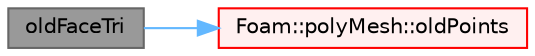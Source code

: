 digraph "oldFaceTri"
{
 // LATEX_PDF_SIZE
  bgcolor="transparent";
  edge [fontname=Helvetica,fontsize=10,labelfontname=Helvetica,labelfontsize=10];
  node [fontname=Helvetica,fontsize=10,shape=box,height=0.2,width=0.4];
  rankdir="LR";
  Node1 [id="Node000001",label="oldFaceTri",height=0.2,width=0.4,color="gray40", fillcolor="grey60", style="filled", fontcolor="black",tooltip=" "];
  Node1 -> Node2 [id="edge1_Node000001_Node000002",color="steelblue1",style="solid",tooltip=" "];
  Node2 [id="Node000002",label="Foam::polyMesh::oldPoints",height=0.2,width=0.4,color="red", fillcolor="#FFF0F0", style="filled",URL="$classFoam_1_1polyMesh.html#a7db04d5fb2df0e34a2e616680cddea9a",tooltip=" "];
}
